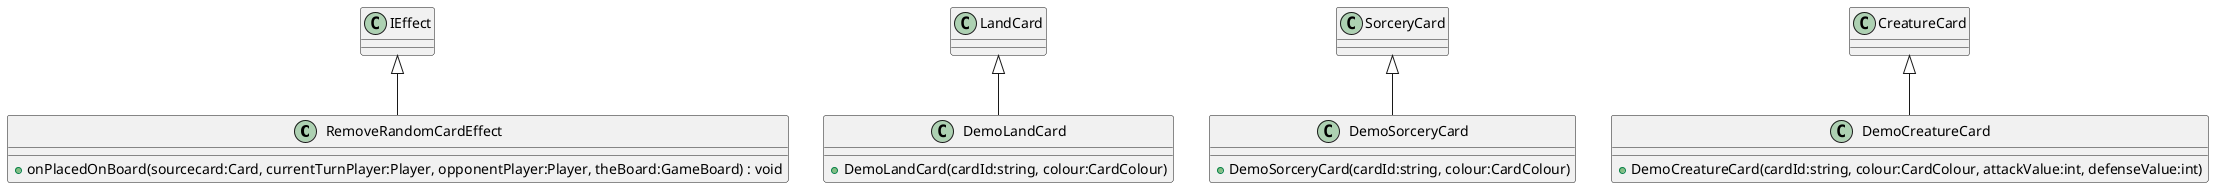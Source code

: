@startuml
class RemoveRandomCardEffect {
    + onPlacedOnBoard(sourcecard:Card, currentTurnPlayer:Player, opponentPlayer:Player, theBoard:GameBoard) : void
}
class DemoLandCard {
    + DemoLandCard(cardId:string, colour:CardColour)
}
class DemoSorceryCard {
    + DemoSorceryCard(cardId:string, colour:CardColour)
}
class DemoCreatureCard {
    + DemoCreatureCard(cardId:string, colour:CardColour, attackValue:int, defenseValue:int)
}
IEffect <|-- RemoveRandomCardEffect
LandCard <|-- DemoLandCard
SorceryCard <|-- DemoSorceryCard
CreatureCard <|-- DemoCreatureCard
@enduml
